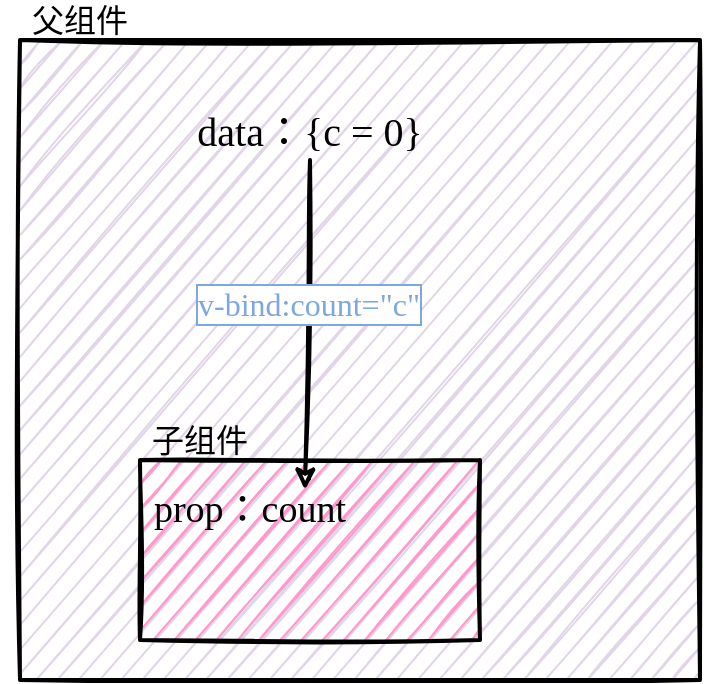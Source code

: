 <mxfile version="14.8.1" type="github">
  <diagram id="agQYTFDrnlqxaYDf4e4_" name="第 1 页">
    <mxGraphModel dx="1422" dy="762" grid="1" gridSize="10" guides="1" tooltips="1" connect="1" arrows="1" fold="1" page="1" pageScale="1" pageWidth="827" pageHeight="1169" math="0" shadow="0">
      <root>
        <mxCell id="0" />
        <mxCell id="1" parent="0" />
        <mxCell id="XiWNiWrkr5PxnwOP3_KT-2" value="" style="rounded=0;whiteSpace=wrap;html=1;sketch=1;fillColor=#E1D5E7;strokeWidth=2;" vertex="1" parent="1">
          <mxGeometry x="130" y="340" width="340" height="320" as="geometry" />
        </mxCell>
        <mxCell id="XiWNiWrkr5PxnwOP3_KT-1" value="" style="rounded=0;whiteSpace=wrap;html=1;shadow=0;glass=0;strokeWidth=2;sketch=1;fillColor=#FF99CC;" vertex="1" parent="1">
          <mxGeometry x="190" y="550" width="170" height="90" as="geometry" />
        </mxCell>
        <mxCell id="XiWNiWrkr5PxnwOP3_KT-3" value="prop：count" style="text;html=1;strokeColor=none;fillColor=none;align=center;verticalAlign=middle;whiteSpace=wrap;rounded=0;fontSize=19;fontFamily=Comic Sans MS;" vertex="1" parent="1">
          <mxGeometry x="190" y="565" width="110" height="20" as="geometry" />
        </mxCell>
        <mxCell id="XiWNiWrkr5PxnwOP3_KT-8" style="rounded=0;orthogonalLoop=1;jettySize=auto;html=1;exitX=0.5;exitY=1;exitDx=0;exitDy=0;entryX=0.75;entryY=0;entryDx=0;entryDy=0;fontFamily=Comic Sans MS;fontSize=16;strokeWidth=2;sketch=1;" edge="1" parent="1" source="XiWNiWrkr5PxnwOP3_KT-4" target="XiWNiWrkr5PxnwOP3_KT-3">
          <mxGeometry relative="1" as="geometry" />
        </mxCell>
        <mxCell id="XiWNiWrkr5PxnwOP3_KT-9" value="Text" style="edgeLabel;html=1;align=center;verticalAlign=middle;resizable=0;points=[];fontSize=16;fontFamily=Comic Sans MS;" vertex="1" connectable="0" parent="XiWNiWrkr5PxnwOP3_KT-8">
          <mxGeometry x="-0.612" y="-4" relative="1" as="geometry">
            <mxPoint y="39" as="offset" />
          </mxGeometry>
        </mxCell>
        <mxCell id="XiWNiWrkr5PxnwOP3_KT-10" value="v-bind:count=&quot;c&quot;" style="edgeLabel;html=1;align=center;verticalAlign=middle;resizable=0;points=[];fontSize=16;fontFamily=Comic Sans MS;labelBorderColor=#7EA6E0;labelBackgroundColor=#ffffff;fontColor=#7EA6E0;" vertex="1" connectable="0" parent="XiWNiWrkr5PxnwOP3_KT-8">
          <mxGeometry x="-0.125" relative="1" as="geometry">
            <mxPoint as="offset" />
          </mxGeometry>
        </mxCell>
        <mxCell id="XiWNiWrkr5PxnwOP3_KT-4" value="data：{c = 0}" style="text;html=1;strokeColor=none;fillColor=none;align=center;verticalAlign=middle;whiteSpace=wrap;rounded=0;fontSize=20;fontFamily=Comic Sans MS;" vertex="1" parent="1">
          <mxGeometry x="190" y="370" width="170" height="30" as="geometry" />
        </mxCell>
        <mxCell id="XiWNiWrkr5PxnwOP3_KT-6" value="父组件" style="text;html=1;strokeColor=none;fillColor=none;align=center;verticalAlign=middle;whiteSpace=wrap;rounded=0;shadow=0;glass=0;sketch=1;fontFamily=Comic Sans MS;fontSize=16;" vertex="1" parent="1">
          <mxGeometry x="120" y="320" width="80" height="20" as="geometry" />
        </mxCell>
        <mxCell id="XiWNiWrkr5PxnwOP3_KT-7" value="子组件" style="text;html=1;strokeColor=none;fillColor=none;align=center;verticalAlign=middle;whiteSpace=wrap;rounded=0;shadow=0;glass=0;sketch=1;fontFamily=Comic Sans MS;fontSize=16;" vertex="1" parent="1">
          <mxGeometry x="190" y="530" width="60" height="20" as="geometry" />
        </mxCell>
      </root>
    </mxGraphModel>
  </diagram>
</mxfile>
